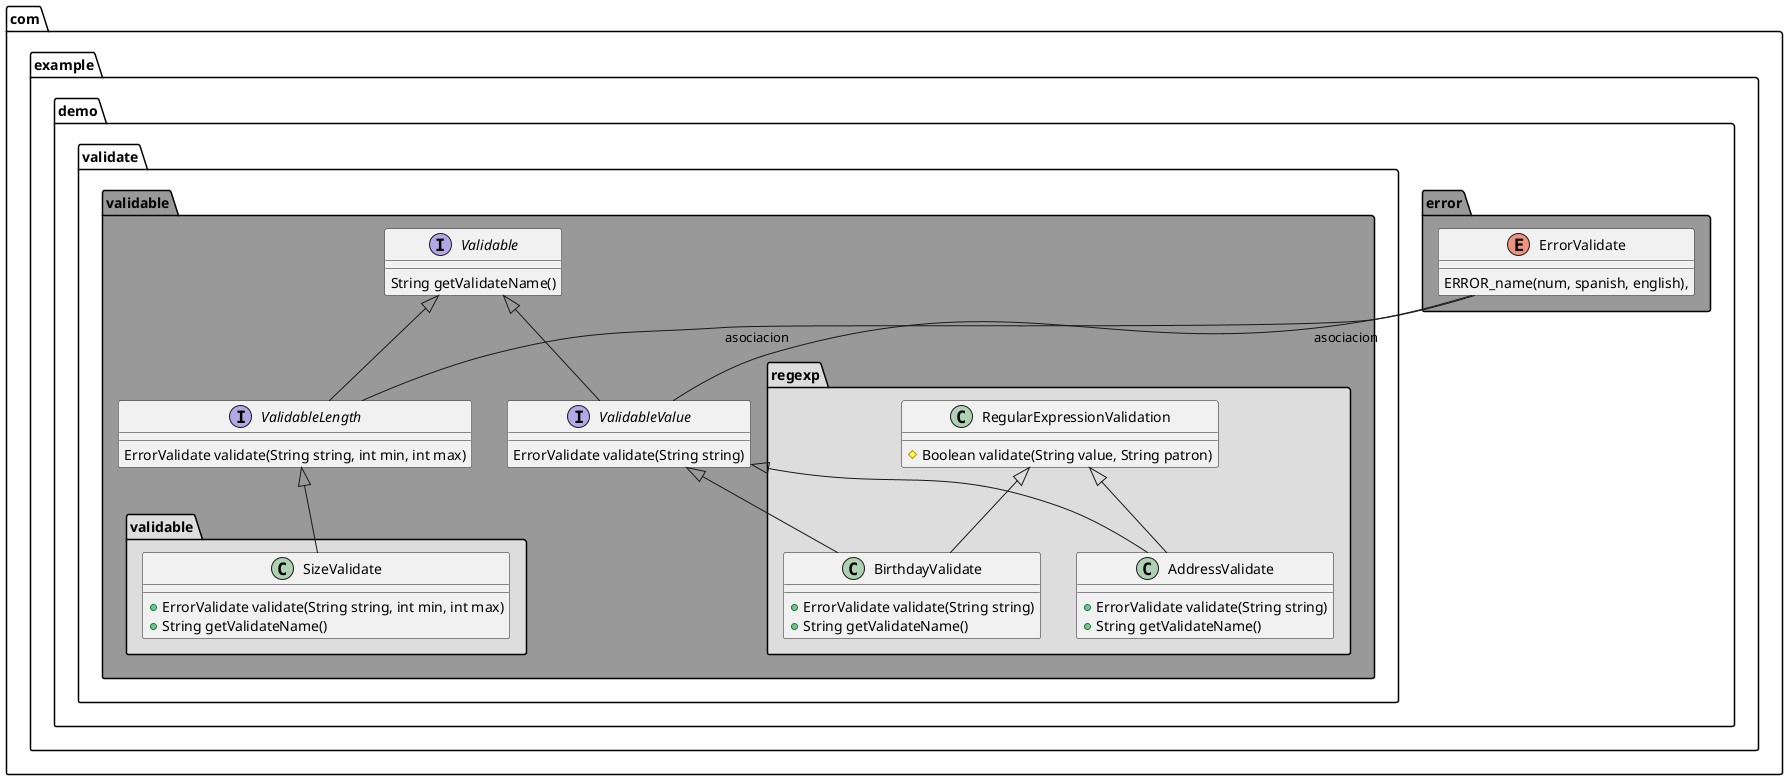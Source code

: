 @startuml Validator

package "com.example.demo.error" #999999 {
enum ErrorValidate {
   ERROR_name(num, spanish, english),
}
}
package "com.example.demo.validate.validable" #999999 {
package "regexp" #DDDDDD {
class RegularExpressionValidation {
   #Boolean validate(String value, String patron)
}
 class AddressValidate{
   +ErrorValidate validate(String string) 
   +String getValidateName()
}
class BirthdayValidate{
    +ErrorValidate validate(String string) 
   +String getValidateName()
}
}
 package "validable" #DDDDDD {
    class SizeValidate{
           +ErrorValidate validate(String string, int min, int max) 
           +String getValidateName()
}
 
}
 interface Validable {
String getValidateName()
}
interface ValidableLength {
 ErrorValidate validate(String string, int min, int max)
}
interface ValidableValue{
ErrorValidate validate(String string)
}

}

RegularExpressionValidation  <|-- AddressValidate
RegularExpressionValidation  <|-- BirthdayValidate
Validable <|-- ValidableValue
Validable <|-- ValidableLength
ValidableValue <|-- AddressValidate
ValidableValue <|-- BirthdayValidate
ErrorValidate -- ValidableValue : asociacion
ErrorValidate -- ValidableLength  : asociacion
ValidableLength <|-- SizeValidate
@enduml